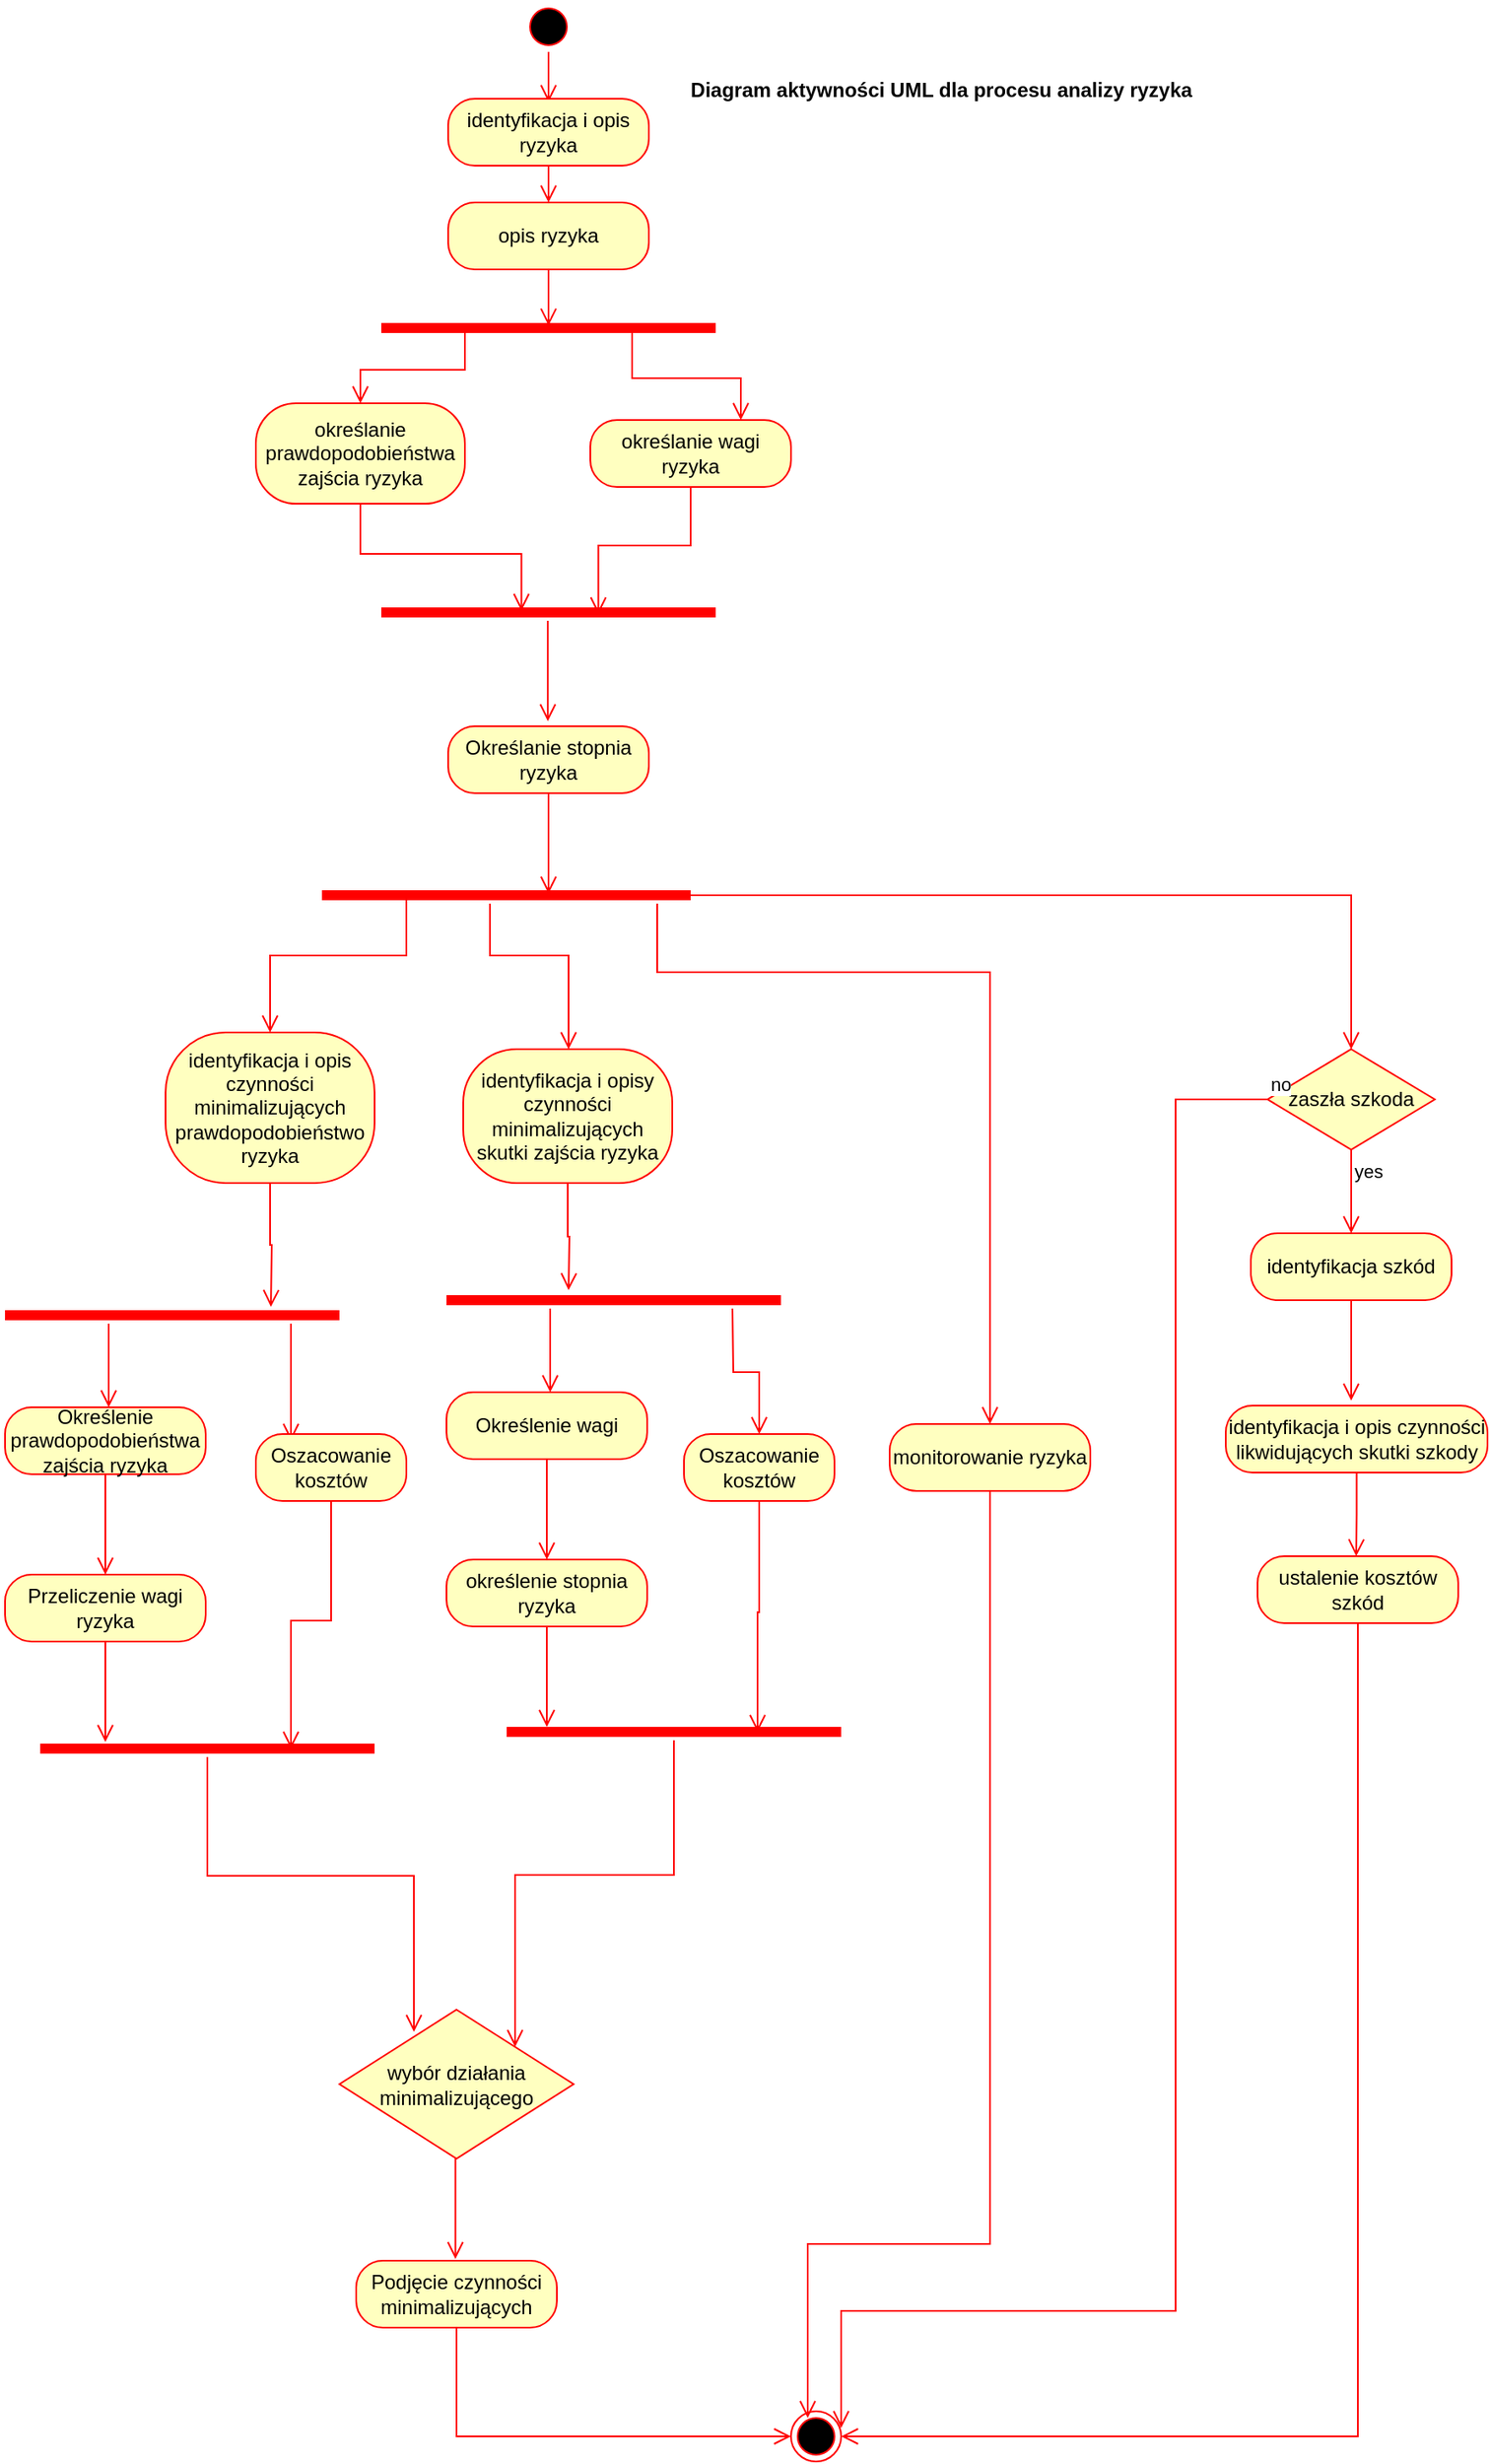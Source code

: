 <mxfile version="18.2.1" type="google"><diagram id="ubCPdzuZyXt3kZ8Zx-gi" name="Page-1"><mxGraphModel grid="1" page="1" gridSize="10" guides="1" tooltips="1" connect="1" arrows="1" fold="1" pageScale="1" pageWidth="827" pageHeight="1169" math="0" shadow="0"><root><mxCell id="0"/><mxCell id="1" parent="0"/><mxCell id="G60qASn4wEM8N30I5-7e-1" value="" style="ellipse;html=1;shape=startState;fillColor=#000000;strokeColor=#ff0000;" vertex="1" parent="1"><mxGeometry x="360" y="20" width="30" height="30" as="geometry"/></mxCell><mxCell id="G60qASn4wEM8N30I5-7e-2" value="" style="edgeStyle=orthogonalEdgeStyle;html=1;verticalAlign=bottom;endArrow=open;endSize=8;strokeColor=#ff0000;rounded=0;" edge="1" parent="1" source="G60qASn4wEM8N30I5-7e-1"><mxGeometry relative="1" as="geometry"><mxPoint x="375" y="80" as="targetPoint"/></mxGeometry></mxCell><mxCell id="G60qASn4wEM8N30I5-7e-3" value="Diagram aktywności UML dla procesu analizy ryzyka" style="text;align=center;fontStyle=1;verticalAlign=middle;spacingLeft=3;spacingRight=3;strokeColor=none;rotatable=0;points=[[0,0.5],[1,0.5]];portConstraint=eastwest;" vertex="1" parent="1"><mxGeometry x="560" y="24" width="100" height="96" as="geometry"/></mxCell><mxCell id="G60qASn4wEM8N30I5-7e-4" value="identyfikacja i opis ryzyka" style="rounded=1;whiteSpace=wrap;html=1;arcSize=40;fontColor=#000000;fillColor=#ffffc0;strokeColor=#ff0000;" vertex="1" parent="1"><mxGeometry x="315" y="78" width="120" height="40" as="geometry"/></mxCell><mxCell id="G60qASn4wEM8N30I5-7e-5" value="" style="edgeStyle=orthogonalEdgeStyle;html=1;verticalAlign=bottom;endArrow=open;endSize=8;strokeColor=#ff0000;rounded=0;" edge="1" parent="1" source="G60qASn4wEM8N30I5-7e-4"><mxGeometry relative="1" as="geometry"><mxPoint x="375" y="140" as="targetPoint"/></mxGeometry></mxCell><mxCell id="G60qASn4wEM8N30I5-7e-6" value="określanie wagi ryzyka" style="rounded=1;whiteSpace=wrap;html=1;arcSize=40;fontColor=#000000;fillColor=#ffffc0;strokeColor=#ff0000;" vertex="1" parent="1"><mxGeometry x="400" y="270" width="120" height="40" as="geometry"/></mxCell><mxCell id="G60qASn4wEM8N30I5-7e-7" value="" style="edgeStyle=orthogonalEdgeStyle;html=1;verticalAlign=bottom;endArrow=open;endSize=8;strokeColor=#ff0000;rounded=0;entryX=0.649;entryY=0.613;entryDx=0;entryDy=0;entryPerimeter=0;" edge="1" parent="1" source="G60qASn4wEM8N30I5-7e-6" target="G60qASn4wEM8N30I5-7e-15"><mxGeometry relative="1" as="geometry"><mxPoint x="460" y="370" as="targetPoint"/></mxGeometry></mxCell><mxCell id="G60qASn4wEM8N30I5-7e-8" value="określanie prawdopodobieństwa zajścia ryzyka" style="rounded=1;whiteSpace=wrap;html=1;arcSize=40;fontColor=#000000;fillColor=#ffffc0;strokeColor=#ff0000;" vertex="1" parent="1"><mxGeometry x="200" y="260" width="125" height="60" as="geometry"/></mxCell><mxCell id="G60qASn4wEM8N30I5-7e-9" value="" style="edgeStyle=orthogonalEdgeStyle;html=1;verticalAlign=bottom;endArrow=open;endSize=8;strokeColor=#ff0000;rounded=0;exitX=0.5;exitY=1;exitDx=0;exitDy=0;entryX=0.419;entryY=0.4;entryDx=0;entryDy=0;entryPerimeter=0;" edge="1" parent="1" source="G60qASn4wEM8N30I5-7e-8" target="G60qASn4wEM8N30I5-7e-15"><mxGeometry relative="1" as="geometry"><mxPoint x="262" y="380" as="targetPoint"/><Array as="points"><mxPoint x="262" y="350"/><mxPoint x="359" y="350"/></Array></mxGeometry></mxCell><mxCell id="G60qASn4wEM8N30I5-7e-10" value="identyfikacja i opis czynności minimalizujących prawdopodobieństwo ryzyka" style="rounded=1;whiteSpace=wrap;html=1;arcSize=40;fontColor=#000000;fillColor=#ffffc0;strokeColor=#ff0000;" vertex="1" parent="1"><mxGeometry x="146" y="636" width="125" height="90" as="geometry"/></mxCell><mxCell id="G60qASn4wEM8N30I5-7e-11" value="" style="edgeStyle=orthogonalEdgeStyle;html=1;verticalAlign=bottom;endArrow=open;endSize=8;strokeColor=#ff0000;rounded=0;" edge="1" parent="1" source="G60qASn4wEM8N30I5-7e-10"><mxGeometry relative="1" as="geometry"><mxPoint x="209" y="800" as="targetPoint"/></mxGeometry></mxCell><mxCell id="G60qASn4wEM8N30I5-7e-12" value="" style="shape=line;html=1;strokeWidth=6;strokeColor=#ff0000;" vertex="1" parent="1"><mxGeometry x="275" y="210" width="200" height="10" as="geometry"/></mxCell><mxCell id="G60qASn4wEM8N30I5-7e-13" value="" style="edgeStyle=orthogonalEdgeStyle;html=1;verticalAlign=bottom;endArrow=open;endSize=8;strokeColor=#ff0000;rounded=0;entryX=0.75;entryY=0;entryDx=0;entryDy=0;exitX=0.75;exitY=0.5;exitDx=0;exitDy=0;exitPerimeter=0;" edge="1" parent="1" source="G60qASn4wEM8N30I5-7e-12" target="G60qASn4wEM8N30I5-7e-6"><mxGeometry relative="1" as="geometry"><mxPoint x="375" y="290" as="targetPoint"/></mxGeometry></mxCell><mxCell id="G60qASn4wEM8N30I5-7e-14" value="" style="edgeStyle=orthogonalEdgeStyle;html=1;verticalAlign=bottom;endArrow=open;endSize=8;strokeColor=#ff0000;rounded=0;exitX=0.25;exitY=0.5;exitDx=0;exitDy=0;exitPerimeter=0;" edge="1" parent="1" source="G60qASn4wEM8N30I5-7e-12" target="G60qASn4wEM8N30I5-7e-8"><mxGeometry relative="1" as="geometry"><mxPoint x="500" y="280" as="targetPoint"/><mxPoint x="435" y="225" as="sourcePoint"/></mxGeometry></mxCell><mxCell id="G60qASn4wEM8N30I5-7e-15" value="" style="shape=line;html=1;strokeWidth=6;strokeColor=#ff0000;" vertex="1" parent="1"><mxGeometry x="275" y="380" width="200" height="10" as="geometry"/></mxCell><mxCell id="G60qASn4wEM8N30I5-7e-16" value="" style="edgeStyle=orthogonalEdgeStyle;html=1;verticalAlign=bottom;endArrow=open;endSize=8;strokeColor=#ff0000;rounded=0;entryX=0.5;entryY=0;entryDx=0;entryDy=0;exitX=0.25;exitY=0.5;exitDx=0;exitDy=0;exitPerimeter=0;" edge="1" parent="1" source="G60qASn4wEM8N30I5-7e-59" target="G60qASn4wEM8N30I5-7e-10"><mxGeometry relative="1" as="geometry"><mxPoint x="375" y="440" as="targetPoint"/><mxPoint x="290" y="385" as="sourcePoint"/><Array as="points"><mxPoint x="290" y="590"/><mxPoint x="209" y="590"/></Array></mxGeometry></mxCell><mxCell id="G60qASn4wEM8N30I5-7e-17" value="identyfikacja i opisy czynności minimalizujących skutki zajścia ryzyka" style="rounded=1;whiteSpace=wrap;html=1;arcSize=40;fontColor=#000000;fillColor=#ffffc0;strokeColor=#ff0000;" vertex="1" parent="1"><mxGeometry x="324" y="646" width="125" height="80" as="geometry"/></mxCell><mxCell id="G60qASn4wEM8N30I5-7e-18" value="" style="edgeStyle=orthogonalEdgeStyle;html=1;verticalAlign=bottom;endArrow=open;endSize=8;strokeColor=#ff0000;rounded=0;" edge="1" parent="1" source="G60qASn4wEM8N30I5-7e-17"><mxGeometry relative="1" as="geometry"><mxPoint x="387" y="790" as="targetPoint"/></mxGeometry></mxCell><mxCell id="G60qASn4wEM8N30I5-7e-20" value="" style="shape=line;html=1;strokeWidth=6;strokeColor=#ff0000;" vertex="1" parent="1"><mxGeometry x="50" y="800" width="200" height="10" as="geometry"/></mxCell><mxCell id="G60qASn4wEM8N30I5-7e-21" value="" style="edgeStyle=orthogonalEdgeStyle;html=1;verticalAlign=bottom;endArrow=open;endSize=8;strokeColor=#ff0000;rounded=0;" edge="1" parent="1"><mxGeometry relative="1" as="geometry"><mxPoint x="221" y="880" as="targetPoint"/><mxPoint x="221" y="810" as="sourcePoint"/></mxGeometry></mxCell><mxCell id="G60qASn4wEM8N30I5-7e-32" value="identyfikacja i opis czynności likwidujących skutki szkody" style="rounded=1;whiteSpace=wrap;html=1;arcSize=40;fontColor=#000000;fillColor=#ffffc0;strokeColor=#ff0000;" vertex="1" parent="1"><mxGeometry x="780" y="859" width="156.5" height="40" as="geometry"/></mxCell><mxCell id="G60qASn4wEM8N30I5-7e-33" value="" style="edgeStyle=orthogonalEdgeStyle;html=1;verticalAlign=bottom;endArrow=open;endSize=8;strokeColor=#ff0000;rounded=0;" edge="1" parent="1" source="G60qASn4wEM8N30I5-7e-32"><mxGeometry relative="1" as="geometry"><mxPoint x="858" y="949" as="targetPoint"/></mxGeometry></mxCell><mxCell id="G60qASn4wEM8N30I5-7e-41" value="zaszła szkoda" style="rhombus;whiteSpace=wrap;html=1;fillColor=#ffffc0;strokeColor=#ff0000;" vertex="1" parent="1"><mxGeometry x="805" y="646" width="100" height="60" as="geometry"/></mxCell><mxCell id="G60qASn4wEM8N30I5-7e-42" value="no" style="edgeStyle=orthogonalEdgeStyle;html=1;align=left;verticalAlign=bottom;endArrow=open;endSize=8;strokeColor=#ff0000;rounded=0;exitX=0;exitY=0.5;exitDx=0;exitDy=0;" edge="1" parent="1" source="G60qASn4wEM8N30I5-7e-41"><mxGeometry x="-1" relative="1" as="geometry"><mxPoint x="550" y="1470" as="targetPoint"/><Array as="points"><mxPoint x="750" y="676"/><mxPoint x="750" y="1400"/><mxPoint x="550" y="1400"/></Array></mxGeometry></mxCell><mxCell id="G60qASn4wEM8N30I5-7e-43" value="yes" style="edgeStyle=orthogonalEdgeStyle;html=1;align=left;verticalAlign=top;endArrow=open;endSize=8;strokeColor=#ff0000;rounded=0;" edge="1" parent="1" source="G60qASn4wEM8N30I5-7e-41"><mxGeometry x="-1" relative="1" as="geometry"><mxPoint x="855" y="756" as="targetPoint"/></mxGeometry></mxCell><mxCell id="G60qASn4wEM8N30I5-7e-45" value="ustalenie kosztów szkód" style="rounded=1;whiteSpace=wrap;html=1;arcSize=40;fontColor=#000000;fillColor=#ffffc0;strokeColor=#ff0000;" vertex="1" parent="1"><mxGeometry x="799" y="949" width="120" height="40" as="geometry"/></mxCell><mxCell id="G60qASn4wEM8N30I5-7e-46" value="" style="edgeStyle=orthogonalEdgeStyle;html=1;verticalAlign=bottom;endArrow=open;endSize=8;strokeColor=#ff0000;rounded=0;entryX=1;entryY=0.5;entryDx=0;entryDy=0;" edge="1" parent="1" source="G60qASn4wEM8N30I5-7e-45" target="G60qASn4wEM8N30I5-7e-49"><mxGeometry relative="1" as="geometry"><mxPoint x="643" y="1199" as="targetPoint"/><Array as="points"><mxPoint x="859" y="1475"/></Array></mxGeometry></mxCell><mxCell id="G60qASn4wEM8N30I5-7e-47" value="identyfikacja szkód" style="rounded=1;whiteSpace=wrap;html=1;arcSize=40;fontColor=#000000;fillColor=#ffffc0;strokeColor=#ff0000;" vertex="1" parent="1"><mxGeometry x="795" y="756" width="120" height="40" as="geometry"/></mxCell><mxCell id="G60qASn4wEM8N30I5-7e-48" value="" style="edgeStyle=orthogonalEdgeStyle;html=1;verticalAlign=bottom;endArrow=open;endSize=8;strokeColor=#ff0000;rounded=0;" edge="1" parent="1"><mxGeometry relative="1" as="geometry"><mxPoint x="855" y="856" as="targetPoint"/><mxPoint x="855" y="796" as="sourcePoint"/></mxGeometry></mxCell><mxCell id="G60qASn4wEM8N30I5-7e-49" value="" style="ellipse;html=1;shape=endState;fillColor=#000000;strokeColor=#ff0000;" vertex="1" parent="1"><mxGeometry x="520" y="1460" width="30" height="30" as="geometry"/></mxCell><mxCell id="G60qASn4wEM8N30I5-7e-50" value="monitorowanie ryzyka" style="rounded=1;whiteSpace=wrap;html=1;arcSize=40;fontColor=#000000;fillColor=#ffffc0;strokeColor=#ff0000;" vertex="1" parent="1"><mxGeometry x="579" y="870" width="120" height="40" as="geometry"/></mxCell><mxCell id="G60qASn4wEM8N30I5-7e-51" value="" style="edgeStyle=orthogonalEdgeStyle;html=1;verticalAlign=bottom;endArrow=open;endSize=8;strokeColor=#ff0000;rounded=0;entryX=0.5;entryY=0;entryDx=0;entryDy=0;exitX=1;exitY=0.5;exitDx=0;exitDy=0;exitPerimeter=0;" edge="1" parent="1" source="G60qASn4wEM8N30I5-7e-59" target="G60qASn4wEM8N30I5-7e-41"><mxGeometry relative="1" as="geometry"><mxPoint x="687" y="286" as="targetPoint"/></mxGeometry></mxCell><mxCell id="G60qASn4wEM8N30I5-7e-52" value="" style="edgeStyle=orthogonalEdgeStyle;html=1;verticalAlign=bottom;endArrow=open;endSize=8;strokeColor=#ff0000;rounded=0;entryX=0.5;entryY=0;entryDx=0;entryDy=0;" edge="1" parent="1" source="G60qASn4wEM8N30I5-7e-59" target="G60qASn4wEM8N30I5-7e-50"><mxGeometry relative="1" as="geometry"><mxPoint x="620" y="400" as="targetPoint"/><mxPoint x="625" y="480" as="sourcePoint"/><Array as="points"><mxPoint x="440" y="600"/><mxPoint x="639" y="600"/></Array></mxGeometry></mxCell><mxCell id="G60qASn4wEM8N30I5-7e-54" value="opis ryzyka" style="rounded=1;whiteSpace=wrap;html=1;arcSize=40;fontColor=#000000;fillColor=#ffffc0;strokeColor=#ff0000;" vertex="1" parent="1"><mxGeometry x="315" y="140" width="120" height="40" as="geometry"/></mxCell><mxCell id="G60qASn4wEM8N30I5-7e-55" value="" style="edgeStyle=orthogonalEdgeStyle;html=1;verticalAlign=bottom;endArrow=open;endSize=8;strokeColor=#ff0000;rounded=0;exitX=0.5;exitY=1;exitDx=0;exitDy=0;entryX=0.5;entryY=0.355;entryDx=0;entryDy=0;entryPerimeter=0;" edge="1" parent="1" source="G60qASn4wEM8N30I5-7e-54" target="G60qASn4wEM8N30I5-7e-12"><mxGeometry relative="1" as="geometry"><mxPoint x="375" y="210" as="targetPoint"/><mxPoint x="370" y="170" as="sourcePoint"/><Array as="points"/></mxGeometry></mxCell><mxCell id="G60qASn4wEM8N30I5-7e-56" value="Określanie stopnia ryzyka" style="rounded=1;whiteSpace=wrap;html=1;arcSize=40;fontColor=#000000;fillColor=#ffffc0;strokeColor=#ff0000;" vertex="1" parent="1"><mxGeometry x="315" y="453" width="120" height="40" as="geometry"/></mxCell><mxCell id="G60qASn4wEM8N30I5-7e-57" value="" style="edgeStyle=orthogonalEdgeStyle;html=1;verticalAlign=bottom;endArrow=open;endSize=8;strokeColor=#ff0000;rounded=0;" edge="1" parent="1" source="G60qASn4wEM8N30I5-7e-56"><mxGeometry relative="1" as="geometry"><mxPoint x="375" y="553" as="targetPoint"/></mxGeometry></mxCell><mxCell id="G60qASn4wEM8N30I5-7e-58" value="" style="edgeStyle=orthogonalEdgeStyle;html=1;verticalAlign=bottom;endArrow=open;endSize=8;strokeColor=#ff0000;rounded=0;" edge="1" parent="1"><mxGeometry relative="1" as="geometry"><mxPoint x="374.6" y="450" as="targetPoint"/><mxPoint x="374.6" y="390" as="sourcePoint"/></mxGeometry></mxCell><mxCell id="G60qASn4wEM8N30I5-7e-59" value="" style="shape=line;html=1;strokeWidth=6;strokeColor=#ff0000;" vertex="1" parent="1"><mxGeometry x="239.5" y="549" width="220.5" height="10" as="geometry"/></mxCell><mxCell id="G60qASn4wEM8N30I5-7e-60" value="" style="edgeStyle=orthogonalEdgeStyle;html=1;verticalAlign=bottom;endArrow=open;endSize=8;strokeColor=#ff0000;rounded=0;entryX=0.5;entryY=0;entryDx=0;entryDy=0;" edge="1" parent="1" source="G60qASn4wEM8N30I5-7e-59" target="G60qASn4wEM8N30I5-7e-17"><mxGeometry relative="1" as="geometry"><mxPoint x="339.5" y="629" as="targetPoint"/><Array as="points"><mxPoint x="340" y="590"/><mxPoint x="387" y="590"/><mxPoint x="387" y="646"/></Array></mxGeometry></mxCell><mxCell id="G60qASn4wEM8N30I5-7e-61" value="Określenie prawdopodobieństwa zajścia ryzyka" style="rounded=1;whiteSpace=wrap;html=1;arcSize=40;fontColor=#000000;fillColor=#ffffc0;strokeColor=#ff0000;" vertex="1" parent="1"><mxGeometry x="50" y="860" width="120" height="40" as="geometry"/></mxCell><mxCell id="G60qASn4wEM8N30I5-7e-62" value="" style="edgeStyle=orthogonalEdgeStyle;html=1;verticalAlign=bottom;endArrow=open;endSize=8;strokeColor=#ff0000;rounded=0;" edge="1" parent="1" source="G60qASn4wEM8N30I5-7e-61"><mxGeometry relative="1" as="geometry"><mxPoint x="110" y="960" as="targetPoint"/></mxGeometry></mxCell><mxCell id="G60qASn4wEM8N30I5-7e-63" value="" style="edgeStyle=orthogonalEdgeStyle;html=1;verticalAlign=bottom;endArrow=open;endSize=8;strokeColor=#ff0000;rounded=0;" edge="1" parent="1"><mxGeometry relative="1" as="geometry"><mxPoint x="112" y="860" as="targetPoint"/><mxPoint x="112" y="810" as="sourcePoint"/></mxGeometry></mxCell><mxCell id="G60qASn4wEM8N30I5-7e-64" value="Przeliczenie wagi ryzyka" style="rounded=1;whiteSpace=wrap;html=1;arcSize=40;fontColor=#000000;fillColor=#ffffc0;strokeColor=#ff0000;" vertex="1" parent="1"><mxGeometry x="50" y="960" width="120" height="40" as="geometry"/></mxCell><mxCell id="G60qASn4wEM8N30I5-7e-65" value="" style="edgeStyle=orthogonalEdgeStyle;html=1;verticalAlign=bottom;endArrow=open;endSize=8;strokeColor=#ff0000;rounded=0;" edge="1" parent="1" source="G60qASn4wEM8N30I5-7e-64"><mxGeometry relative="1" as="geometry"><mxPoint x="110" y="1060" as="targetPoint"/></mxGeometry></mxCell><mxCell id="G60qASn4wEM8N30I5-7e-66" value="Oszacowanie kosztów" style="rounded=1;whiteSpace=wrap;html=1;arcSize=40;fontColor=#000000;fillColor=#ffffc0;strokeColor=#ff0000;" vertex="1" parent="1"><mxGeometry x="200" y="876" width="90" height="40" as="geometry"/></mxCell><mxCell id="G60qASn4wEM8N30I5-7e-67" value="" style="edgeStyle=orthogonalEdgeStyle;html=1;verticalAlign=bottom;endArrow=open;endSize=8;strokeColor=#ff0000;rounded=0;entryX=0.75;entryY=0.5;entryDx=0;entryDy=0;entryPerimeter=0;" edge="1" parent="1" source="G60qASn4wEM8N30I5-7e-66" target="G60qASn4wEM8N30I5-7e-77"><mxGeometry relative="1" as="geometry"><mxPoint x="245" y="976" as="targetPoint"/></mxGeometry></mxCell><mxCell id="G60qASn4wEM8N30I5-7e-68" value="" style="shape=line;html=1;strokeWidth=6;strokeColor=#ff0000;" vertex="1" parent="1"><mxGeometry x="314" y="791" width="200" height="10" as="geometry"/></mxCell><mxCell id="G60qASn4wEM8N30I5-7e-69" value="" style="edgeStyle=orthogonalEdgeStyle;html=1;verticalAlign=bottom;endArrow=open;endSize=8;strokeColor=#ff0000;rounded=0;entryX=0.5;entryY=0;entryDx=0;entryDy=0;" edge="1" parent="1" target="G60qASn4wEM8N30I5-7e-75"><mxGeometry relative="1" as="geometry"><mxPoint x="485" y="871" as="targetPoint"/><mxPoint x="485" y="801" as="sourcePoint"/></mxGeometry></mxCell><mxCell id="G60qASn4wEM8N30I5-7e-70" value="Określenie wagi" style="rounded=1;whiteSpace=wrap;html=1;arcSize=40;fontColor=#000000;fillColor=#ffffc0;strokeColor=#ff0000;" vertex="1" parent="1"><mxGeometry x="314" y="851" width="120" height="40" as="geometry"/></mxCell><mxCell id="G60qASn4wEM8N30I5-7e-71" value="" style="edgeStyle=orthogonalEdgeStyle;html=1;verticalAlign=bottom;endArrow=open;endSize=8;strokeColor=#ff0000;rounded=0;" edge="1" parent="1" source="G60qASn4wEM8N30I5-7e-70"><mxGeometry relative="1" as="geometry"><mxPoint x="374" y="951" as="targetPoint"/></mxGeometry></mxCell><mxCell id="G60qASn4wEM8N30I5-7e-72" value="" style="edgeStyle=orthogonalEdgeStyle;html=1;verticalAlign=bottom;endArrow=open;endSize=8;strokeColor=#ff0000;rounded=0;" edge="1" parent="1"><mxGeometry relative="1" as="geometry"><mxPoint x="376" y="851" as="targetPoint"/><mxPoint x="376" y="801" as="sourcePoint"/></mxGeometry></mxCell><mxCell id="G60qASn4wEM8N30I5-7e-73" value="określenie stopnia ryzyka" style="rounded=1;whiteSpace=wrap;html=1;arcSize=40;fontColor=#000000;fillColor=#ffffc0;strokeColor=#ff0000;" vertex="1" parent="1"><mxGeometry x="314" y="951" width="120" height="40" as="geometry"/></mxCell><mxCell id="G60qASn4wEM8N30I5-7e-74" value="" style="edgeStyle=orthogonalEdgeStyle;html=1;verticalAlign=bottom;endArrow=open;endSize=8;strokeColor=#ff0000;rounded=0;" edge="1" parent="1" source="G60qASn4wEM8N30I5-7e-73"><mxGeometry relative="1" as="geometry"><mxPoint x="374" y="1051" as="targetPoint"/></mxGeometry></mxCell><mxCell id="G60qASn4wEM8N30I5-7e-75" value="Oszacowanie kosztów" style="rounded=1;whiteSpace=wrap;html=1;arcSize=40;fontColor=#000000;fillColor=#ffffc0;strokeColor=#ff0000;" vertex="1" parent="1"><mxGeometry x="456" y="876" width="90" height="40" as="geometry"/></mxCell><mxCell id="G60qASn4wEM8N30I5-7e-76" value="" style="edgeStyle=orthogonalEdgeStyle;html=1;verticalAlign=bottom;endArrow=open;endSize=8;strokeColor=#ff0000;rounded=0;entryX=0.75;entryY=0.5;entryDx=0;entryDy=0;entryPerimeter=0;" edge="1" parent="1" source="G60qASn4wEM8N30I5-7e-75" target="G60qASn4wEM8N30I5-7e-79"><mxGeometry relative="1" as="geometry"><mxPoint x="509" y="967" as="targetPoint"/></mxGeometry></mxCell><mxCell id="G60qASn4wEM8N30I5-7e-77" value="" style="shape=line;html=1;strokeWidth=6;strokeColor=#ff0000;" vertex="1" parent="1"><mxGeometry x="71" y="1059" width="200" height="10" as="geometry"/></mxCell><mxCell id="G60qASn4wEM8N30I5-7e-78" value="" style="edgeStyle=orthogonalEdgeStyle;html=1;verticalAlign=bottom;endArrow=open;endSize=8;strokeColor=#ff0000;rounded=0;entryX=0.318;entryY=0.149;entryDx=0;entryDy=0;entryPerimeter=0;" edge="1" parent="1" source="G60qASn4wEM8N30I5-7e-77" target="G60qASn4wEM8N30I5-7e-81"><mxGeometry relative="1" as="geometry"><mxPoint x="171" y="1139" as="targetPoint"/><Array as="points"><mxPoint x="171" y="1140"/><mxPoint x="295" y="1140"/></Array></mxGeometry></mxCell><mxCell id="G60qASn4wEM8N30I5-7e-79" value="" style="shape=line;html=1;strokeWidth=6;strokeColor=#ff0000;" vertex="1" parent="1"><mxGeometry x="350" y="1049" width="200" height="10" as="geometry"/></mxCell><mxCell id="G60qASn4wEM8N30I5-7e-80" value="" style="edgeStyle=orthogonalEdgeStyle;html=1;verticalAlign=bottom;endArrow=open;endSize=8;strokeColor=#ff0000;rounded=0;entryX=1;entryY=0;entryDx=0;entryDy=0;" edge="1" parent="1" source="G60qASn4wEM8N30I5-7e-79" target="G60qASn4wEM8N30I5-7e-81"><mxGeometry relative="1" as="geometry"><mxPoint x="450" y="1129" as="targetPoint"/></mxGeometry></mxCell><mxCell id="G60qASn4wEM8N30I5-7e-81" value="wybór działania minimalizującego" style="rhombus;whiteSpace=wrap;html=1;fillColor=#ffffc0;strokeColor=#ff0000;" vertex="1" parent="1"><mxGeometry x="250" y="1220" width="140" height="89" as="geometry"/></mxCell><mxCell id="G60qASn4wEM8N30I5-7e-84" value="Podjęcie czynności minimalizujących" style="rounded=1;whiteSpace=wrap;html=1;arcSize=40;fontColor=#000000;fillColor=#ffffc0;strokeColor=#ff0000;" vertex="1" parent="1"><mxGeometry x="260" y="1370" width="120" height="40" as="geometry"/></mxCell><mxCell id="G60qASn4wEM8N30I5-7e-85" value="" style="edgeStyle=orthogonalEdgeStyle;html=1;verticalAlign=bottom;endArrow=open;endSize=8;strokeColor=#ff0000;rounded=0;entryX=0;entryY=0.5;entryDx=0;entryDy=0;" edge="1" parent="1" source="G60qASn4wEM8N30I5-7e-84" target="G60qASn4wEM8N30I5-7e-49"><mxGeometry relative="1" as="geometry"><mxPoint x="320" y="1470" as="targetPoint"/><Array as="points"><mxPoint x="320" y="1475"/></Array></mxGeometry></mxCell><mxCell id="G60qASn4wEM8N30I5-7e-86" value="" style="edgeStyle=orthogonalEdgeStyle;html=1;verticalAlign=bottom;endArrow=open;endSize=8;strokeColor=#ff0000;rounded=0;" edge="1" parent="1"><mxGeometry relative="1" as="geometry"><mxPoint x="319.33" y="1369" as="targetPoint"/><mxPoint x="319.33" y="1309" as="sourcePoint"/></mxGeometry></mxCell><mxCell id="G60qASn4wEM8N30I5-7e-89" value="" style="edgeStyle=orthogonalEdgeStyle;html=1;verticalAlign=bottom;endArrow=open;endSize=8;strokeColor=#ff0000;rounded=0;exitX=0.5;exitY=1;exitDx=0;exitDy=0;" edge="1" parent="1" source="G60qASn4wEM8N30I5-7e-50"><mxGeometry relative="1" as="geometry"><mxPoint x="530" y="1464" as="targetPoint"/><mxPoint x="869.091" y="999" as="sourcePoint"/><Array as="points"><mxPoint x="639" y="1360"/><mxPoint x="530" y="1360"/></Array></mxGeometry></mxCell></root></mxGraphModel></diagram></mxfile>